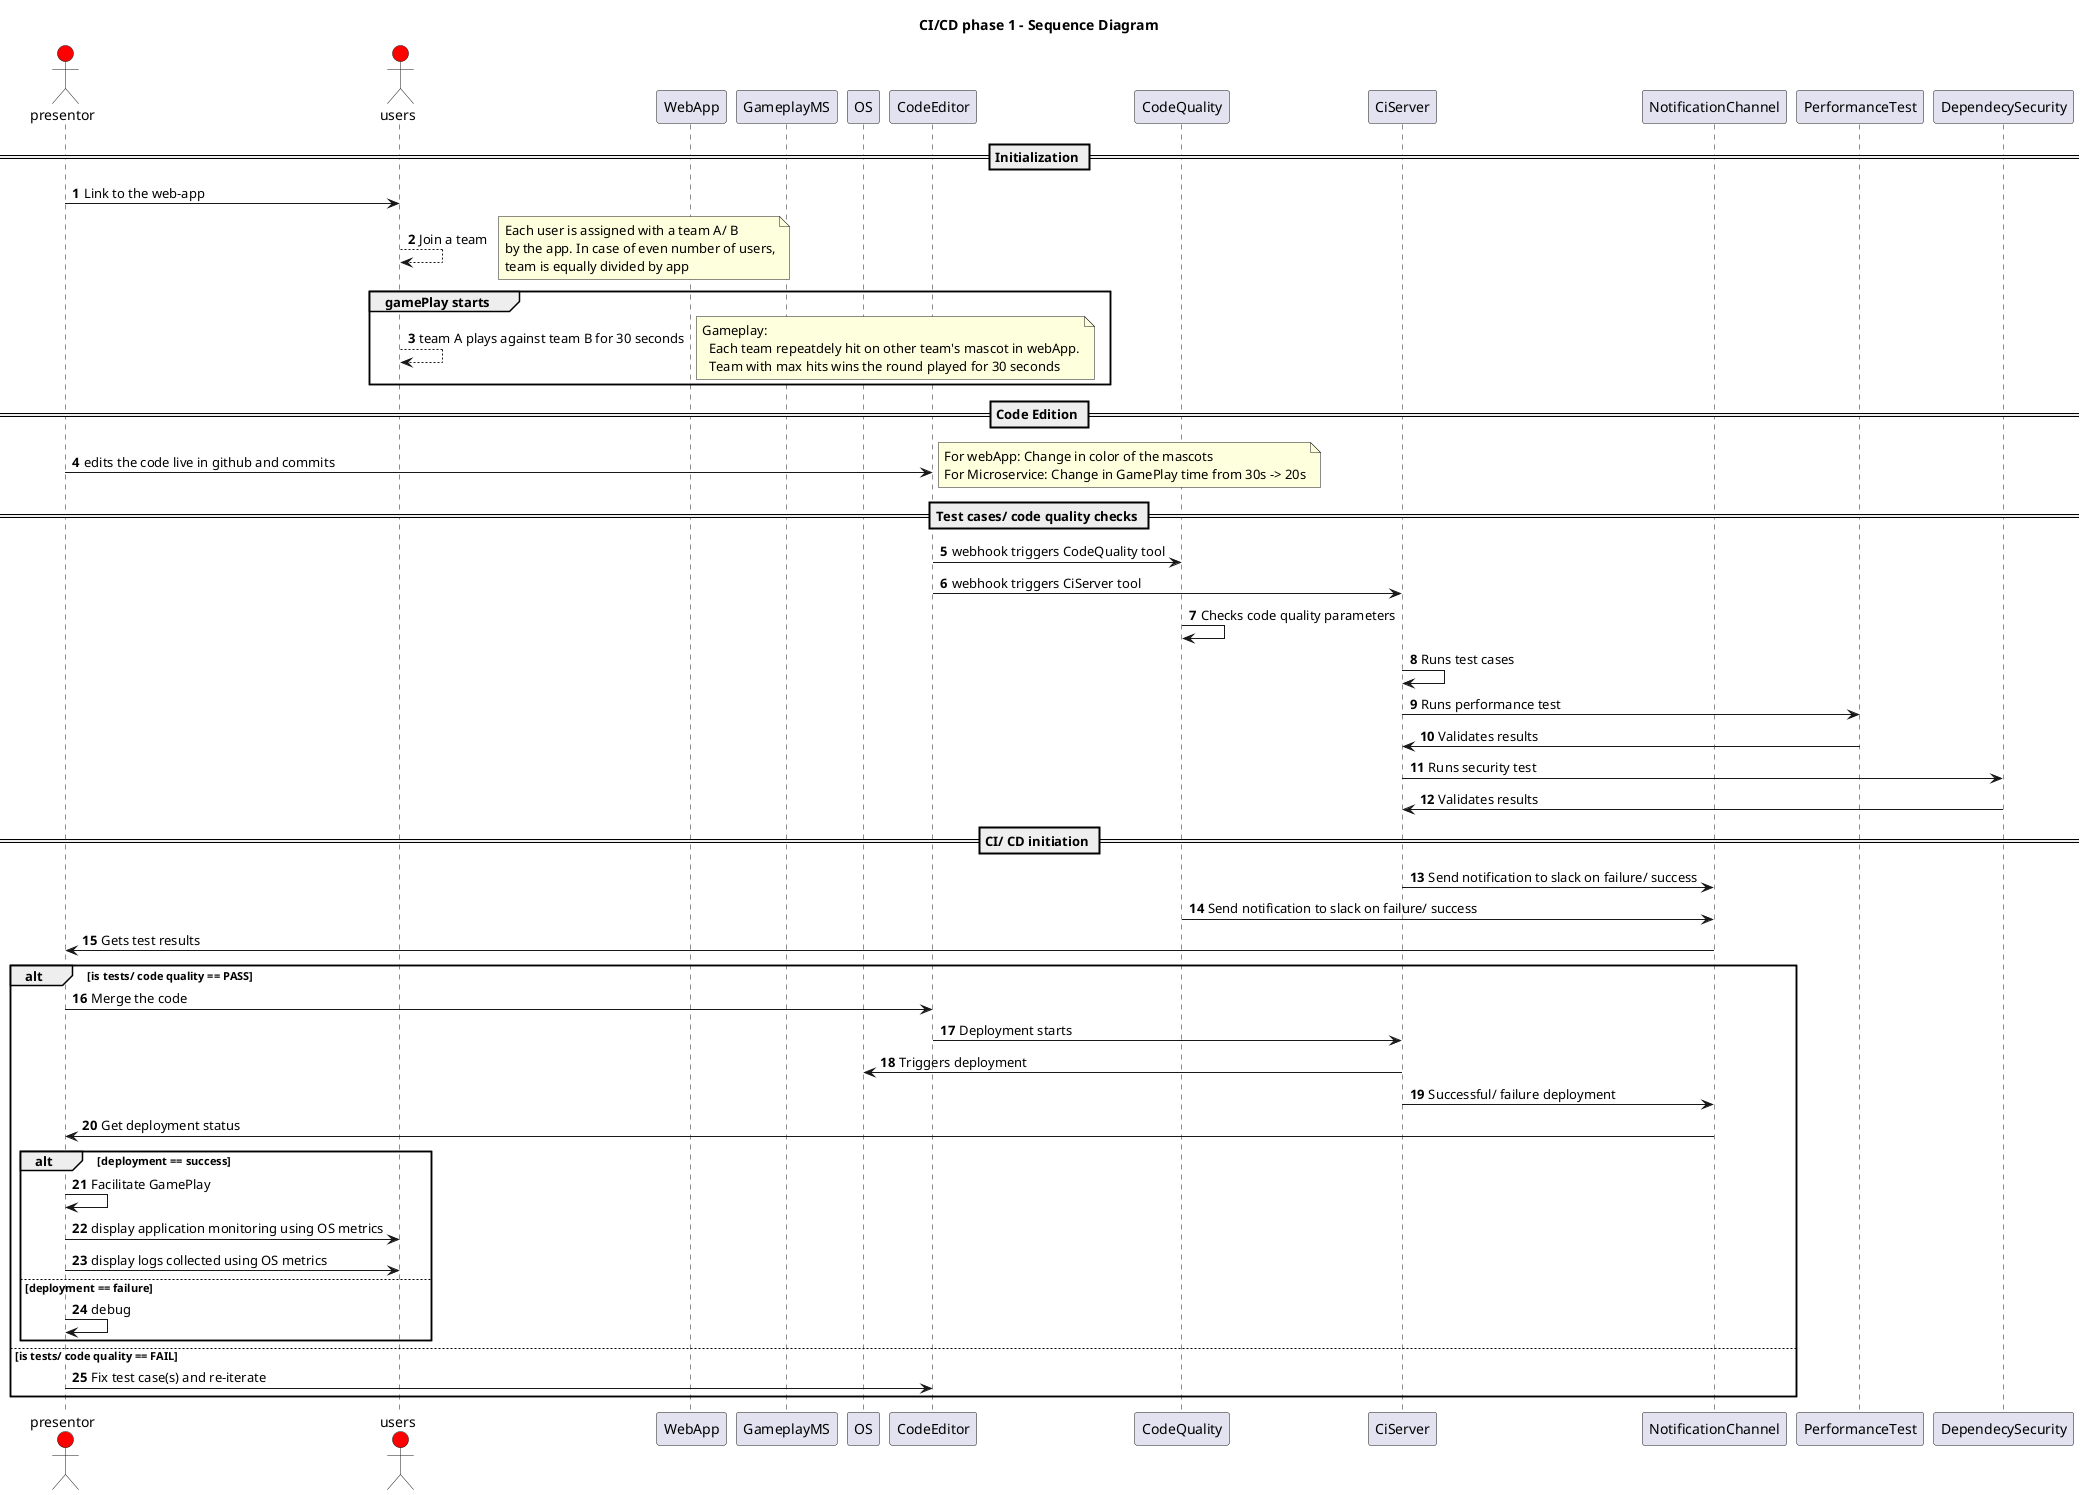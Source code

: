 @startuml
autonumber
title CI/CD phase 1 - Sequence Diagram

actor presentor #red
actor users #red
collections users

participant WebApp
participant GameplayMS
participant OS
participant CodeEditor
participant CodeQuality
participant CiServer
participant NotificationChannel
participant PerformanceTest
participant DependecySecurity

== Initialization ==
presentor -> users : Link to the web-app
users --> users: Join a team
note right
  Each user is assigned with a team A/ B
  by the app. In case of even number of users,
  team is equally divided by app
end note
group gamePlay starts
  users --> users: team A plays against team B for 30 seconds
  note right
    Gameplay: 
      Each team repeatdely hit on other team's mascot in webApp.
      Team with max hits wins the round played for 30 seconds
  end note
end

== Code Edition ==
presentor -> CodeEditor : edits the code live in github and commits
note right
  For webApp: Change in color of the mascots
  For Microservice: Change in GamePlay time from 30s -> 20s
end note

== Test cases/ code quality checks ==
CodeEditor -> CodeQuality : webhook triggers CodeQuality tool
CodeEditor -> CiServer : webhook triggers CiServer tool
CodeQuality -> CodeQuality : Checks code quality parameters
CiServer -> CiServer : Runs test cases
CiServer -> PerformanceTest : Runs performance test
PerformanceTest -> CiServer : Validates results
CiServer -> DependecySecurity : Runs security test
DependecySecurity -> CiServer : Validates results


== CI/ CD initiation ==
CiServer -> NotificationChannel : Send notification to slack on failure/ success
CodeQuality -> NotificationChannel : Send notification to slack on failure/ success
NotificationChannel -> presentor : Gets test results
alt is tests/ code quality == PASS
  presentor -> CodeEditor : Merge the code
  CodeEditor -> CiServer : Deployment starts
  CiServer -> OS: Triggers deployment
  CiServer -> NotificationChannel : Successful/ failure deployment
  NotificationChannel -> presentor : Get deployment status
  alt deployment == success
    presentor -> presentor : Facilitate GamePlay
    presentor -> users : display application monitoring using OS metrics
    presentor -> users : display logs collected using OS metrics
  else deployment == failure
    presentor -> presentor : debug
  end
else is tests/ code quality == FAIL
  presentor -> CodeEditor : Fix test case(s) and re-iterate
end

@enduml
